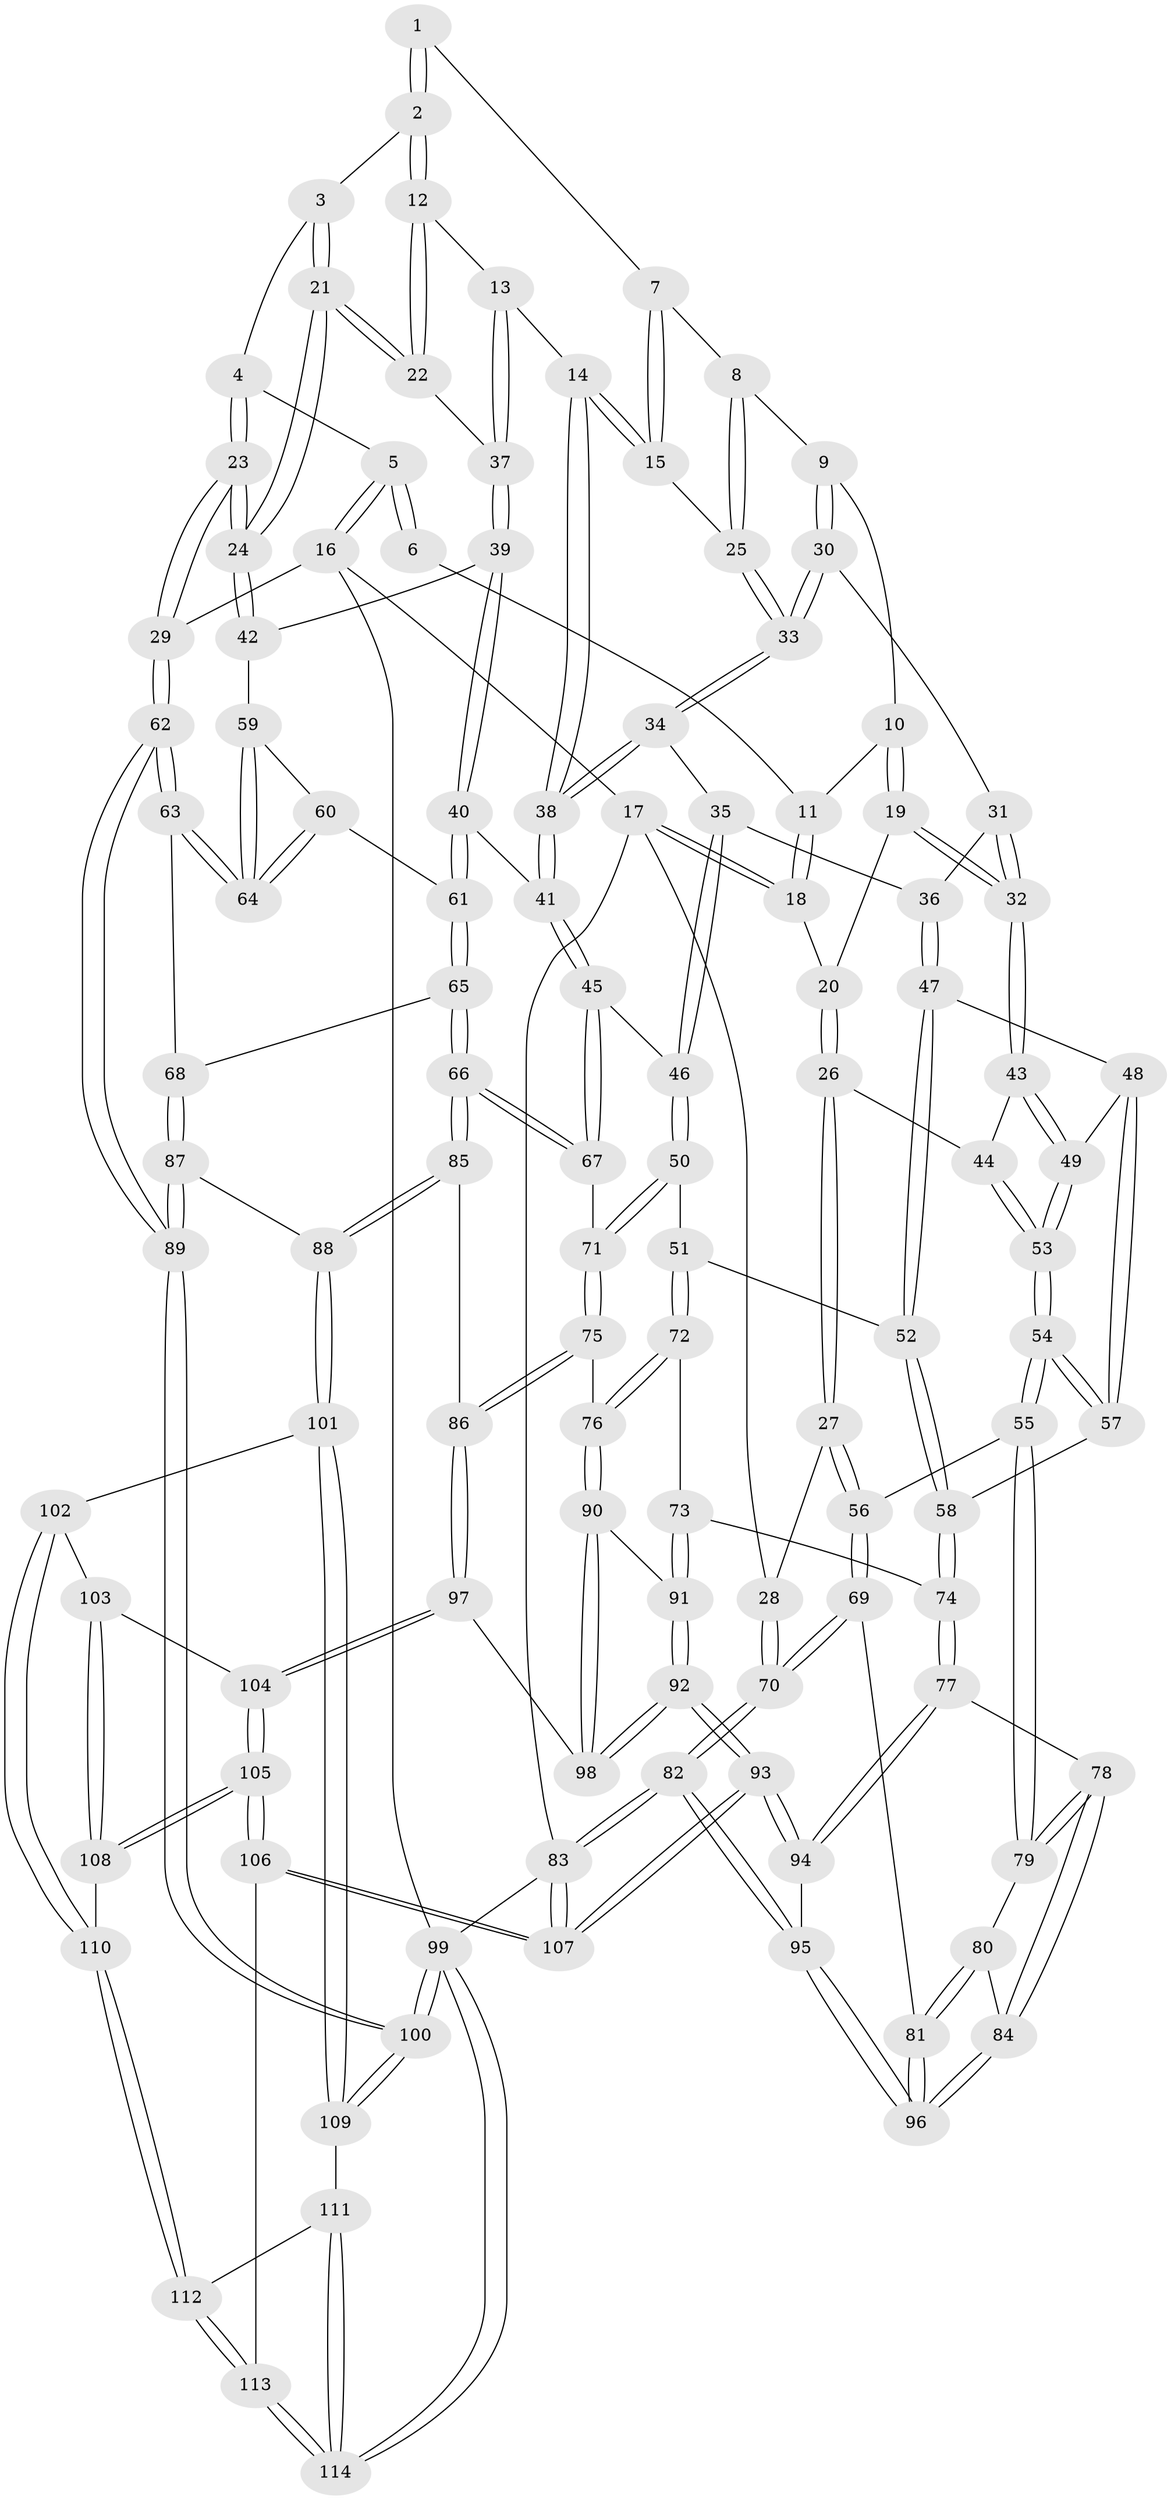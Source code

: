 // coarse degree distribution, {4: 0.36764705882352944, 5: 0.29411764705882354, 6: 0.17647058823529413, 3: 0.11764705882352941, 7: 0.029411764705882353, 2: 0.014705882352941176}
// Generated by graph-tools (version 1.1) at 2025/21/03/04/25 18:21:10]
// undirected, 114 vertices, 282 edges
graph export_dot {
graph [start="1"]
  node [color=gray90,style=filled];
  1 [pos="+0.6743558661851231+0"];
  2 [pos="+0.7694565867632747+0.07772379340688289"];
  3 [pos="+0.847169839799245+0.08717000575363086"];
  4 [pos="+0.8810296891349247+0.0597100952636673"];
  5 [pos="+1+0"];
  6 [pos="+0.6682920649359846+0"];
  7 [pos="+0.6469402247389927+0"];
  8 [pos="+0.5431181002057295+0.09798156624946441"];
  9 [pos="+0.4313396782196222+0.05502757623375056"];
  10 [pos="+0.40978788699846547+0"];
  11 [pos="+0.35301916908844655+0"];
  12 [pos="+0.7495891671345986+0.10824309466292532"];
  13 [pos="+0.6945495546461953+0.15970576297349687"];
  14 [pos="+0.6617641426792361+0.16425970449812147"];
  15 [pos="+0.6522823308934501+0.15690793895650645"];
  16 [pos="+1+0"];
  17 [pos="+0+0"];
  18 [pos="+0.10029252787682688+0"];
  19 [pos="+0.24500111697170213+0.18404076063178368"];
  20 [pos="+0.15372347212081564+0"];
  21 [pos="+0.8633560548075563+0.20412675459942103"];
  22 [pos="+0.8344590122259332+0.20594829453281766"];
  23 [pos="+1+0.27401301389121896"];
  24 [pos="+0.9736088612060395+0.28039891034262393"];
  25 [pos="+0.5754669409964527+0.14520196435418833"];
  26 [pos="+0.068875768237341+0.2338649623805676"];
  27 [pos="+0.04702400414440248+0.24151831515466166"];
  28 [pos="+0+0.18603389125822373"];
  29 [pos="+1+0.2804879908241627"];
  30 [pos="+0.41961856372239925+0.11296003821749522"];
  31 [pos="+0.4027951090507896+0.14082590828857416"];
  32 [pos="+0.24979395982024374+0.20271019968988174"];
  33 [pos="+0.5215791647209713+0.20865394060214987"];
  34 [pos="+0.5213417117124083+0.2097969096768366"];
  35 [pos="+0.47082463788775625+0.2504586595288952"];
  36 [pos="+0.42358204625547263+0.24621008516476664"];
  37 [pos="+0.7740657480131876+0.22372193195889256"];
  38 [pos="+0.6338171335074273+0.33154662299326104"];
  39 [pos="+0.7473186655047009+0.30648336540189947"];
  40 [pos="+0.6739523915952254+0.35718707160103197"];
  41 [pos="+0.6369143337822736+0.350160841368188"];
  42 [pos="+0.9070087101010802+0.3273968761944475"];
  43 [pos="+0.24652554726093998+0.21877202234706597"];
  44 [pos="+0.13995365043820365+0.2421835883828668"];
  45 [pos="+0.583023184277237+0.3881505578601496"];
  46 [pos="+0.5341928200583244+0.395759383524104"];
  47 [pos="+0.35538713483748136+0.30480796727549336"];
  48 [pos="+0.28173318446421464+0.27943049577129"];
  49 [pos="+0.2510974438723454+0.22751257254143864"];
  50 [pos="+0.5256588591973524+0.40032213147757695"];
  51 [pos="+0.439830456131513+0.4130617801280545"];
  52 [pos="+0.4027715728774392+0.38697540686024545"];
  53 [pos="+0.14654039664597707+0.3525468036835035"];
  54 [pos="+0.14114699103837008+0.42135425416526834"];
  55 [pos="+0.1371499928076901+0.42350930574943524"];
  56 [pos="+0.08978723465580281+0.4212291928442783"];
  57 [pos="+0.21859567371242977+0.40544571632559423"];
  58 [pos="+0.2700248084479893+0.4491517061548479"];
  59 [pos="+0.899989677730916+0.3386630140797375"];
  60 [pos="+0.7477022722229714+0.39977731051299364"];
  61 [pos="+0.7068878944241872+0.3906554766458327"];
  62 [pos="+1+0.6729064799645347"];
  63 [pos="+0.8624195713099329+0.5243166441297215"];
  64 [pos="+0.8536924387770737+0.4626956737059667"];
  65 [pos="+0.7358047028360473+0.5275670221162052"];
  66 [pos="+0.6688790163180197+0.587042049054661"];
  67 [pos="+0.631306334012818+0.5430245844254982"];
  68 [pos="+0.8501309994093065+0.5287888868286661"];
  69 [pos="+0+0.5248850158167412"];
  70 [pos="+0+0.5269220860411015"];
  71 [pos="+0.5210084946276423+0.5456797828839466"];
  72 [pos="+0.43174303386744484+0.4340229972804106"];
  73 [pos="+0.30640056676470606+0.5495739019642861"];
  74 [pos="+0.2994719513517442+0.5485772685660492"];
  75 [pos="+0.4984596271031648+0.5765409783729695"];
  76 [pos="+0.4468508514320462+0.5821774049946756"];
  77 [pos="+0.298076324398503+0.5495117000284538"];
  78 [pos="+0.22199230424738908+0.5604753743367569"];
  79 [pos="+0.16076769169345226+0.5077144966450902"];
  80 [pos="+0.1211761577353398+0.5615534462480748"];
  81 [pos="+0+0.575004647953428"];
  82 [pos="+0+1"];
  83 [pos="+0+1"];
  84 [pos="+0.1720742098841415+0.6228513367915186"];
  85 [pos="+0.6604163829413398+0.6657528755246548"];
  86 [pos="+0.5907968648344839+0.6692455372084687"];
  87 [pos="+0.7544939800237843+0.7097707742585538"];
  88 [pos="+0.7054345363015119+0.7185008667320257"];
  89 [pos="+1+0.7735827209862376"];
  90 [pos="+0.4253681197002538+0.5992538402996652"];
  91 [pos="+0.34980214818011+0.5788169618799471"];
  92 [pos="+0.32136210598471526+0.7718691781421569"];
  93 [pos="+0.2773676533516707+0.8019588634442477"];
  94 [pos="+0.23671808972866368+0.7693780377712691"];
  95 [pos="+0.16051024201666578+0.7388656129729688"];
  96 [pos="+0.15210983568911873+0.715742092608803"];
  97 [pos="+0.4817220795490234+0.7379617415627965"];
  98 [pos="+0.4357468872275509+0.7229450112742138"];
  99 [pos="+1+1"];
  100 [pos="+1+1"];
  101 [pos="+0.7027736182932485+0.7333669067951095"];
  102 [pos="+0.6842739135128775+0.7572701689507205"];
  103 [pos="+0.5796306003850525+0.8114706162141916"];
  104 [pos="+0.49937357193132986+0.7811823586185596"];
  105 [pos="+0.47050564442784504+0.9587623431516435"];
  106 [pos="+0.4144601413012598+1"];
  107 [pos="+0.33234074275912845+1"];
  108 [pos="+0.5793577254357106+0.8362594891422791"];
  109 [pos="+0.7904373158931075+0.9018654318850238"];
  110 [pos="+0.6417304895877541+0.9117813140067613"];
  111 [pos="+0.7333410290467273+0.9302413815675732"];
  112 [pos="+0.6426019190188207+0.9431434012189728"];
  113 [pos="+0.46666970993450885+1"];
  114 [pos="+0.7908816510608728+1"];
  1 -- 2;
  1 -- 2;
  1 -- 7;
  2 -- 3;
  2 -- 12;
  2 -- 12;
  3 -- 4;
  3 -- 21;
  3 -- 21;
  4 -- 5;
  4 -- 23;
  4 -- 23;
  5 -- 6;
  5 -- 6;
  5 -- 16;
  5 -- 16;
  6 -- 11;
  7 -- 8;
  7 -- 15;
  7 -- 15;
  8 -- 9;
  8 -- 25;
  8 -- 25;
  9 -- 10;
  9 -- 30;
  9 -- 30;
  10 -- 11;
  10 -- 19;
  10 -- 19;
  11 -- 18;
  11 -- 18;
  12 -- 13;
  12 -- 22;
  12 -- 22;
  13 -- 14;
  13 -- 37;
  13 -- 37;
  14 -- 15;
  14 -- 15;
  14 -- 38;
  14 -- 38;
  15 -- 25;
  16 -- 17;
  16 -- 29;
  16 -- 99;
  17 -- 18;
  17 -- 18;
  17 -- 28;
  17 -- 83;
  18 -- 20;
  19 -- 20;
  19 -- 32;
  19 -- 32;
  20 -- 26;
  20 -- 26;
  21 -- 22;
  21 -- 22;
  21 -- 24;
  21 -- 24;
  22 -- 37;
  23 -- 24;
  23 -- 24;
  23 -- 29;
  23 -- 29;
  24 -- 42;
  24 -- 42;
  25 -- 33;
  25 -- 33;
  26 -- 27;
  26 -- 27;
  26 -- 44;
  27 -- 28;
  27 -- 56;
  27 -- 56;
  28 -- 70;
  28 -- 70;
  29 -- 62;
  29 -- 62;
  30 -- 31;
  30 -- 33;
  30 -- 33;
  31 -- 32;
  31 -- 32;
  31 -- 36;
  32 -- 43;
  32 -- 43;
  33 -- 34;
  33 -- 34;
  34 -- 35;
  34 -- 38;
  34 -- 38;
  35 -- 36;
  35 -- 46;
  35 -- 46;
  36 -- 47;
  36 -- 47;
  37 -- 39;
  37 -- 39;
  38 -- 41;
  38 -- 41;
  39 -- 40;
  39 -- 40;
  39 -- 42;
  40 -- 41;
  40 -- 61;
  40 -- 61;
  41 -- 45;
  41 -- 45;
  42 -- 59;
  43 -- 44;
  43 -- 49;
  43 -- 49;
  44 -- 53;
  44 -- 53;
  45 -- 46;
  45 -- 67;
  45 -- 67;
  46 -- 50;
  46 -- 50;
  47 -- 48;
  47 -- 52;
  47 -- 52;
  48 -- 49;
  48 -- 57;
  48 -- 57;
  49 -- 53;
  49 -- 53;
  50 -- 51;
  50 -- 71;
  50 -- 71;
  51 -- 52;
  51 -- 72;
  51 -- 72;
  52 -- 58;
  52 -- 58;
  53 -- 54;
  53 -- 54;
  54 -- 55;
  54 -- 55;
  54 -- 57;
  54 -- 57;
  55 -- 56;
  55 -- 79;
  55 -- 79;
  56 -- 69;
  56 -- 69;
  57 -- 58;
  58 -- 74;
  58 -- 74;
  59 -- 60;
  59 -- 64;
  59 -- 64;
  60 -- 61;
  60 -- 64;
  60 -- 64;
  61 -- 65;
  61 -- 65;
  62 -- 63;
  62 -- 63;
  62 -- 89;
  62 -- 89;
  63 -- 64;
  63 -- 64;
  63 -- 68;
  65 -- 66;
  65 -- 66;
  65 -- 68;
  66 -- 67;
  66 -- 67;
  66 -- 85;
  66 -- 85;
  67 -- 71;
  68 -- 87;
  68 -- 87;
  69 -- 70;
  69 -- 70;
  69 -- 81;
  70 -- 82;
  70 -- 82;
  71 -- 75;
  71 -- 75;
  72 -- 73;
  72 -- 76;
  72 -- 76;
  73 -- 74;
  73 -- 91;
  73 -- 91;
  74 -- 77;
  74 -- 77;
  75 -- 76;
  75 -- 86;
  75 -- 86;
  76 -- 90;
  76 -- 90;
  77 -- 78;
  77 -- 94;
  77 -- 94;
  78 -- 79;
  78 -- 79;
  78 -- 84;
  78 -- 84;
  79 -- 80;
  80 -- 81;
  80 -- 81;
  80 -- 84;
  81 -- 96;
  81 -- 96;
  82 -- 83;
  82 -- 83;
  82 -- 95;
  82 -- 95;
  83 -- 107;
  83 -- 107;
  83 -- 99;
  84 -- 96;
  84 -- 96;
  85 -- 86;
  85 -- 88;
  85 -- 88;
  86 -- 97;
  86 -- 97;
  87 -- 88;
  87 -- 89;
  87 -- 89;
  88 -- 101;
  88 -- 101;
  89 -- 100;
  89 -- 100;
  90 -- 91;
  90 -- 98;
  90 -- 98;
  91 -- 92;
  91 -- 92;
  92 -- 93;
  92 -- 93;
  92 -- 98;
  92 -- 98;
  93 -- 94;
  93 -- 94;
  93 -- 107;
  93 -- 107;
  94 -- 95;
  95 -- 96;
  95 -- 96;
  97 -- 98;
  97 -- 104;
  97 -- 104;
  99 -- 100;
  99 -- 100;
  99 -- 114;
  99 -- 114;
  100 -- 109;
  100 -- 109;
  101 -- 102;
  101 -- 109;
  101 -- 109;
  102 -- 103;
  102 -- 110;
  102 -- 110;
  103 -- 104;
  103 -- 108;
  103 -- 108;
  104 -- 105;
  104 -- 105;
  105 -- 106;
  105 -- 106;
  105 -- 108;
  105 -- 108;
  106 -- 107;
  106 -- 107;
  106 -- 113;
  108 -- 110;
  109 -- 111;
  110 -- 112;
  110 -- 112;
  111 -- 112;
  111 -- 114;
  111 -- 114;
  112 -- 113;
  112 -- 113;
  113 -- 114;
  113 -- 114;
}
